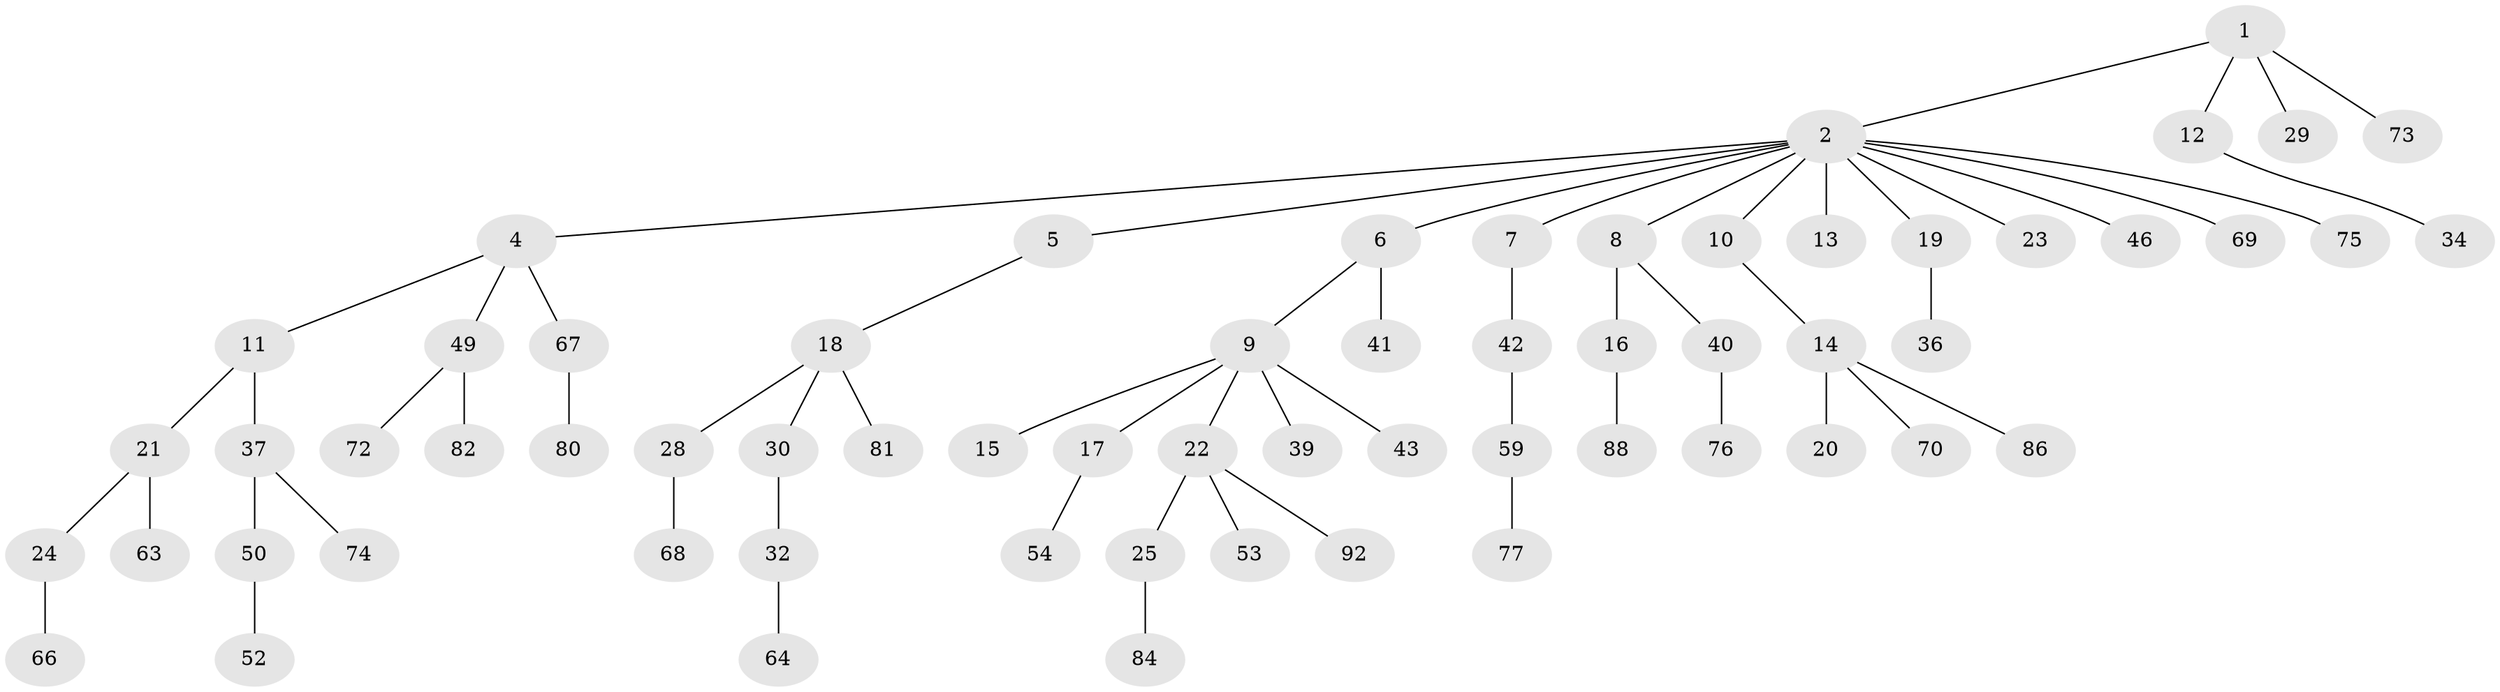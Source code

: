 // Generated by graph-tools (version 1.1) at 2025/24/03/03/25 07:24:08]
// undirected, 63 vertices, 62 edges
graph export_dot {
graph [start="1"]
  node [color=gray90,style=filled];
  1 [super="+90"];
  2 [super="+3"];
  4 [super="+33"];
  5;
  6;
  7;
  8 [super="+35"];
  9 [super="+91"];
  10;
  11;
  12;
  13;
  14 [super="+45"];
  15;
  16;
  17 [super="+26"];
  18 [super="+27"];
  19;
  20;
  21 [super="+58"];
  22 [super="+47"];
  23 [super="+62"];
  24 [super="+57"];
  25 [super="+38"];
  28 [super="+65"];
  29;
  30 [super="+31"];
  32;
  34;
  36 [super="+61"];
  37 [super="+44"];
  39;
  40;
  41 [super="+51"];
  42 [super="+48"];
  43;
  46 [super="+71"];
  49 [super="+60"];
  50 [super="+85"];
  52 [super="+56"];
  53 [super="+79"];
  54 [super="+55"];
  59;
  63;
  64;
  66;
  67 [super="+78"];
  68;
  69;
  70;
  72;
  73;
  74;
  75;
  76 [super="+89"];
  77 [super="+83"];
  80;
  81;
  82 [super="+87"];
  84;
  86;
  88;
  92;
  1 -- 2;
  1 -- 12;
  1 -- 29;
  1 -- 73;
  2 -- 4;
  2 -- 5;
  2 -- 8;
  2 -- 10;
  2 -- 19;
  2 -- 69;
  2 -- 6;
  2 -- 7;
  2 -- 75;
  2 -- 13;
  2 -- 46;
  2 -- 23;
  4 -- 11;
  4 -- 49;
  4 -- 67;
  5 -- 18;
  6 -- 9;
  6 -- 41;
  7 -- 42;
  8 -- 16;
  8 -- 40;
  9 -- 15;
  9 -- 17;
  9 -- 22;
  9 -- 39;
  9 -- 43;
  10 -- 14;
  11 -- 21;
  11 -- 37;
  12 -- 34;
  14 -- 20;
  14 -- 86;
  14 -- 70;
  16 -- 88;
  17 -- 54;
  18 -- 30;
  18 -- 81;
  18 -- 28;
  19 -- 36;
  21 -- 24;
  21 -- 63;
  22 -- 25;
  22 -- 92;
  22 -- 53;
  24 -- 66;
  25 -- 84;
  28 -- 68;
  30 -- 32;
  32 -- 64;
  37 -- 50;
  37 -- 74;
  40 -- 76;
  42 -- 59;
  49 -- 72;
  49 -- 82;
  50 -- 52;
  59 -- 77;
  67 -- 80;
}
